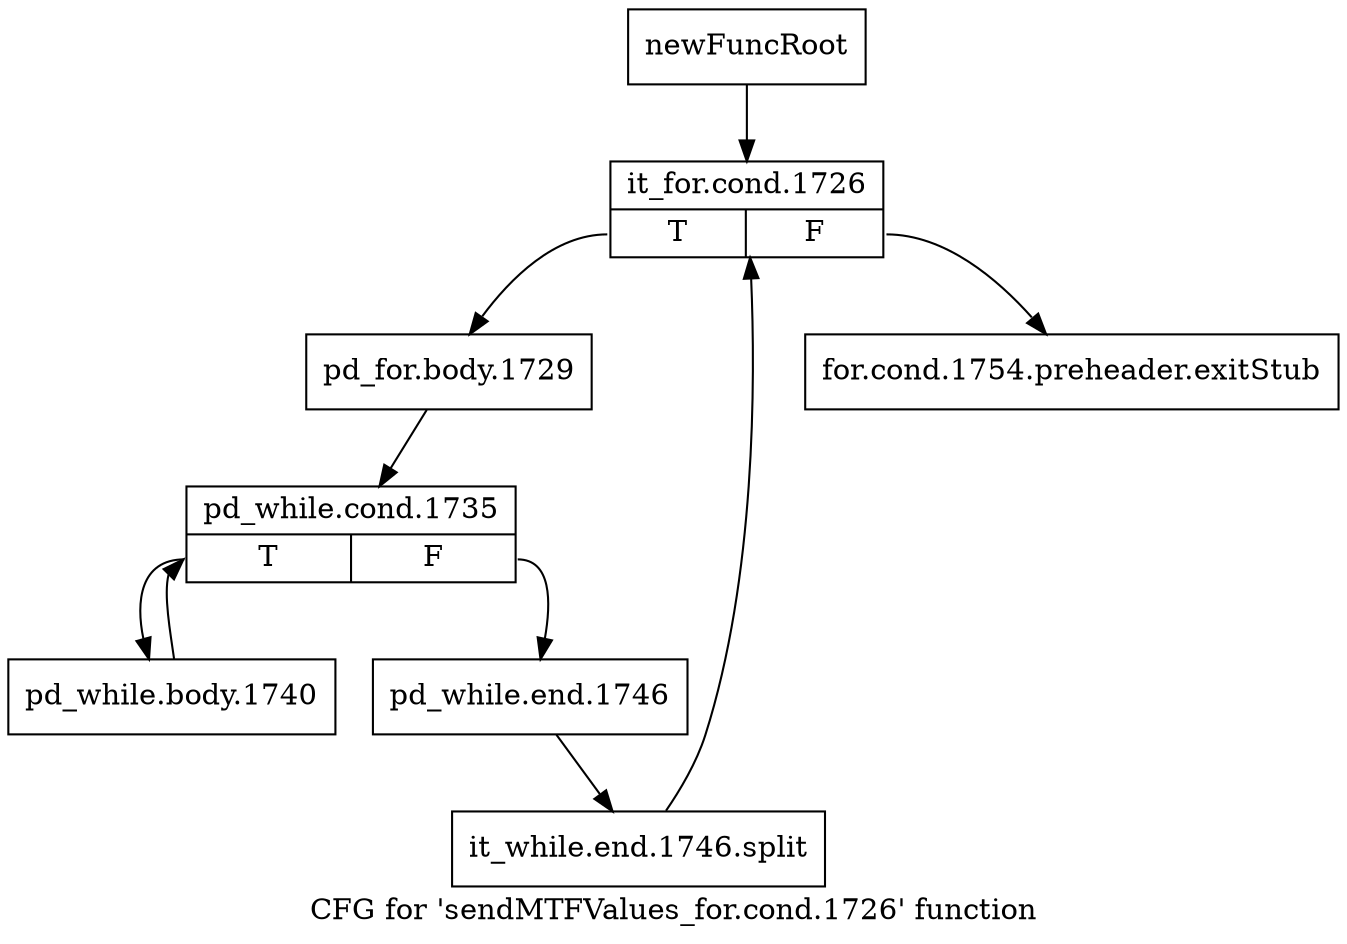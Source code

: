 digraph "CFG for 'sendMTFValues_for.cond.1726' function" {
	label="CFG for 'sendMTFValues_for.cond.1726' function";

	Node0x18c70a0 [shape=record,label="{newFuncRoot}"];
	Node0x18c70a0 -> Node0x18c7140;
	Node0x18c70f0 [shape=record,label="{for.cond.1754.preheader.exitStub}"];
	Node0x18c7140 [shape=record,label="{it_for.cond.1726|{<s0>T|<s1>F}}"];
	Node0x18c7140:s0 -> Node0x18c7190;
	Node0x18c7140:s1 -> Node0x18c70f0;
	Node0x18c7190 [shape=record,label="{pd_for.body.1729}"];
	Node0x18c7190 -> Node0x18c71e0;
	Node0x18c71e0 [shape=record,label="{pd_while.cond.1735|{<s0>T|<s1>F}}"];
	Node0x18c71e0:s0 -> Node0x18c7280;
	Node0x18c71e0:s1 -> Node0x18c7230;
	Node0x18c7230 [shape=record,label="{pd_while.end.1746}"];
	Node0x18c7230 -> Node0x1c3fa10;
	Node0x1c3fa10 [shape=record,label="{it_while.end.1746.split}"];
	Node0x1c3fa10 -> Node0x18c7140;
	Node0x18c7280 [shape=record,label="{pd_while.body.1740}"];
	Node0x18c7280 -> Node0x18c71e0;
}
